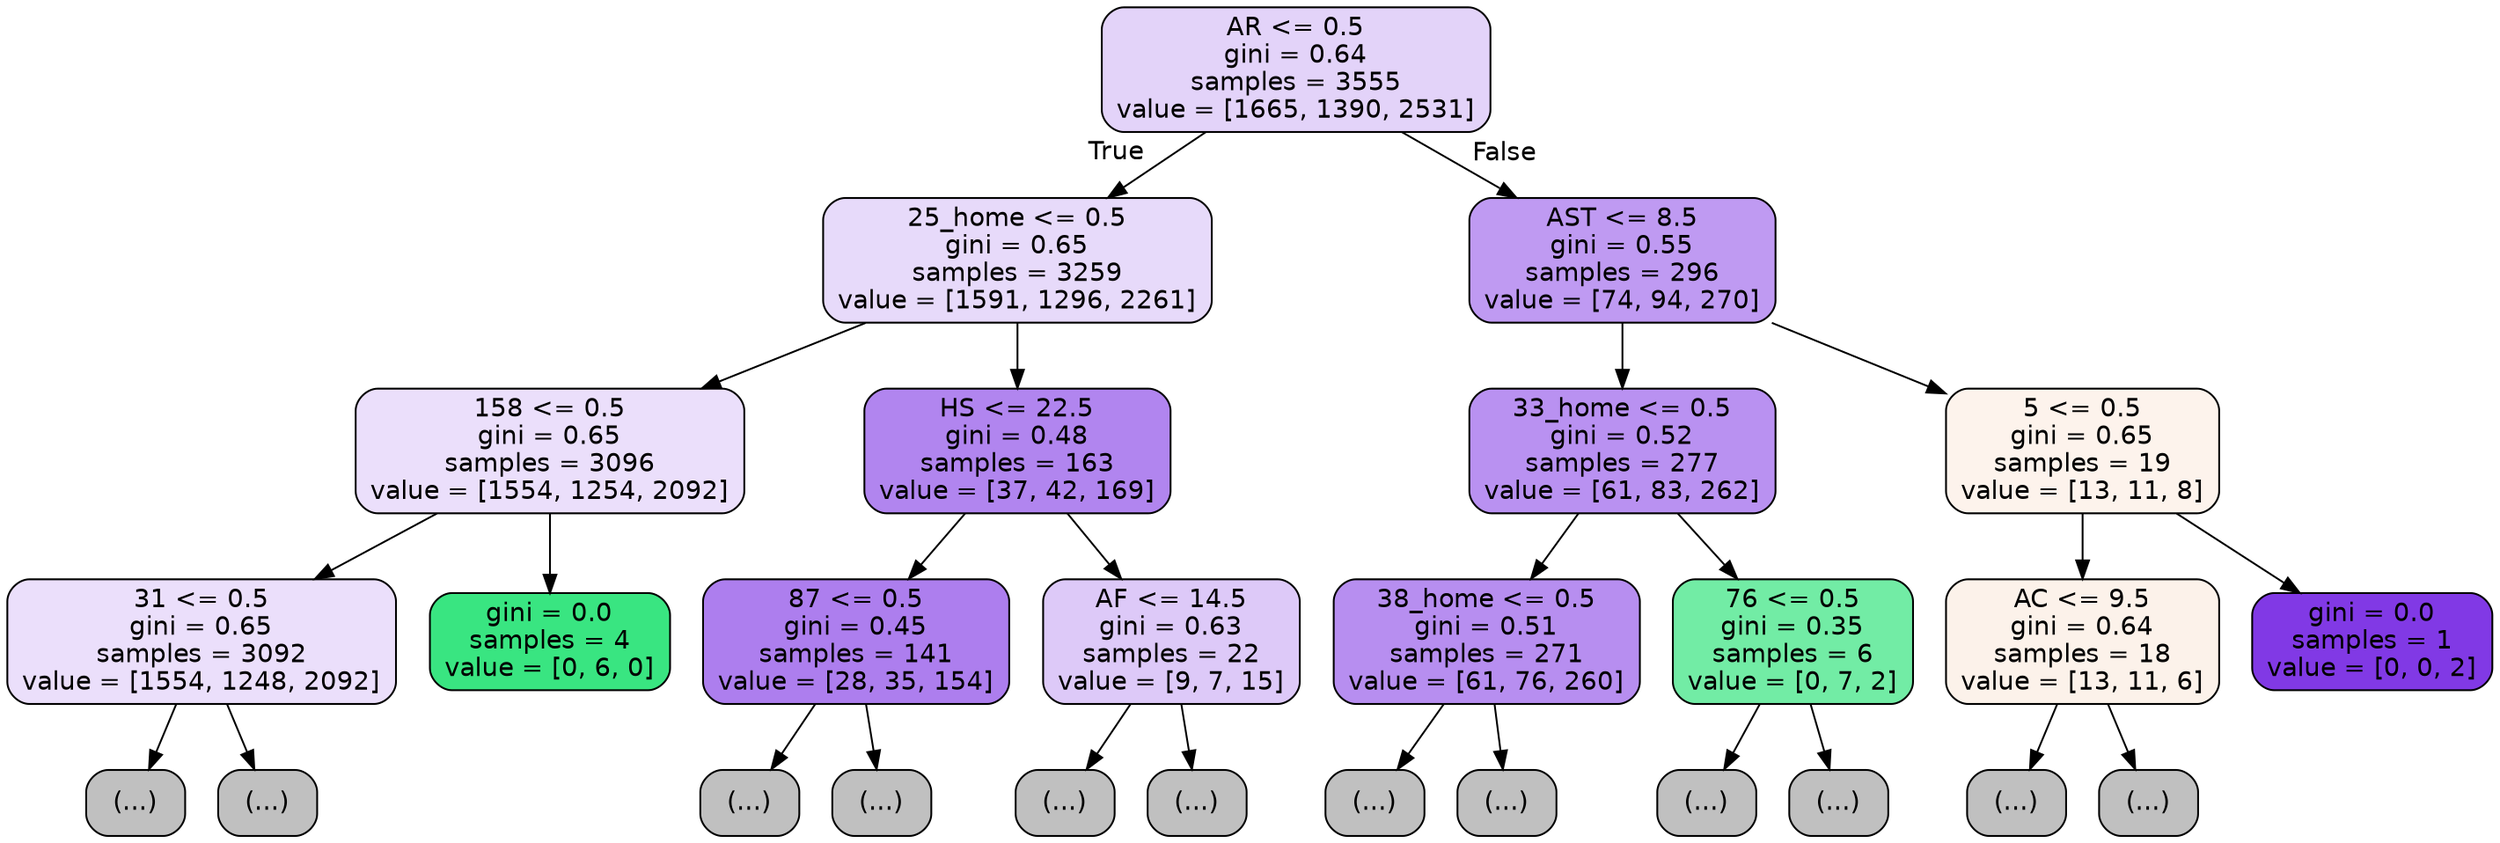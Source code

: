 digraph Tree {
node [shape=box, style="filled, rounded", color="black", fontname=helvetica] ;
edge [fontname=helvetica] ;
0 [label="AR <= 0.5\ngini = 0.64\nsamples = 3555\nvalue = [1665, 1390, 2531]", fillcolor="#e3d3f9"] ;
1 [label="25_home <= 0.5\ngini = 0.65\nsamples = 3259\nvalue = [1591, 1296, 2261]", fillcolor="#e7dafa"] ;
0 -> 1 [labeldistance=2.5, labelangle=45, headlabel="True"] ;
2 [label="158 <= 0.5\ngini = 0.65\nsamples = 3096\nvalue = [1554, 1254, 2092]", fillcolor="#ebdffb"] ;
1 -> 2 ;
3 [label="31 <= 0.5\ngini = 0.65\nsamples = 3092\nvalue = [1554, 1248, 2092]", fillcolor="#ebdffb"] ;
2 -> 3 ;
4 [label="(...)", fillcolor="#C0C0C0"] ;
3 -> 4 ;
3655 [label="(...)", fillcolor="#C0C0C0"] ;
3 -> 3655 ;
3684 [label="gini = 0.0\nsamples = 4\nvalue = [0, 6, 0]", fillcolor="#39e581"] ;
2 -> 3684 ;
3685 [label="HS <= 22.5\ngini = 0.48\nsamples = 163\nvalue = [37, 42, 169]", fillcolor="#b185ef"] ;
1 -> 3685 ;
3686 [label="87 <= 0.5\ngini = 0.45\nsamples = 141\nvalue = [28, 35, 154]", fillcolor="#ad7eee"] ;
3685 -> 3686 ;
3687 [label="(...)", fillcolor="#C0C0C0"] ;
3686 -> 3687 ;
3806 [label="(...)", fillcolor="#C0C0C0"] ;
3686 -> 3806 ;
3815 [label="AF <= 14.5\ngini = 0.63\nsamples = 22\nvalue = [9, 7, 15]", fillcolor="#ddc9f8"] ;
3685 -> 3815 ;
3816 [label="(...)", fillcolor="#C0C0C0"] ;
3815 -> 3816 ;
3845 [label="(...)", fillcolor="#C0C0C0"] ;
3815 -> 3845 ;
3852 [label="AST <= 8.5\ngini = 0.55\nsamples = 296\nvalue = [74, 94, 270]", fillcolor="#bf9af2"] ;
0 -> 3852 [labeldistance=2.5, labelangle=-45, headlabel="False"] ;
3853 [label="33_home <= 0.5\ngini = 0.52\nsamples = 277\nvalue = [61, 83, 262]", fillcolor="#b991f1"] ;
3852 -> 3853 ;
3854 [label="38_home <= 0.5\ngini = 0.51\nsamples = 271\nvalue = [61, 76, 260]", fillcolor="#b78ef0"] ;
3853 -> 3854 ;
3855 [label="(...)", fillcolor="#C0C0C0"] ;
3854 -> 3855 ;
4140 [label="(...)", fillcolor="#C0C0C0"] ;
3854 -> 4140 ;
4147 [label="76 <= 0.5\ngini = 0.35\nsamples = 6\nvalue = [0, 7, 2]", fillcolor="#72eca5"] ;
3853 -> 4147 ;
4148 [label="(...)", fillcolor="#C0C0C0"] ;
4147 -> 4148 ;
4153 [label="(...)", fillcolor="#C0C0C0"] ;
4147 -> 4153 ;
4154 [label="5 <= 0.5\ngini = 0.65\nsamples = 19\nvalue = [13, 11, 8]", fillcolor="#fdf3ec"] ;
3852 -> 4154 ;
4155 [label="AC <= 9.5\ngini = 0.64\nsamples = 18\nvalue = [13, 11, 6]", fillcolor="#fcf2ea"] ;
4154 -> 4155 ;
4156 [label="(...)", fillcolor="#C0C0C0"] ;
4155 -> 4156 ;
4169 [label="(...)", fillcolor="#C0C0C0"] ;
4155 -> 4169 ;
4176 [label="gini = 0.0\nsamples = 1\nvalue = [0, 0, 2]", fillcolor="#8139e5"] ;
4154 -> 4176 ;
}